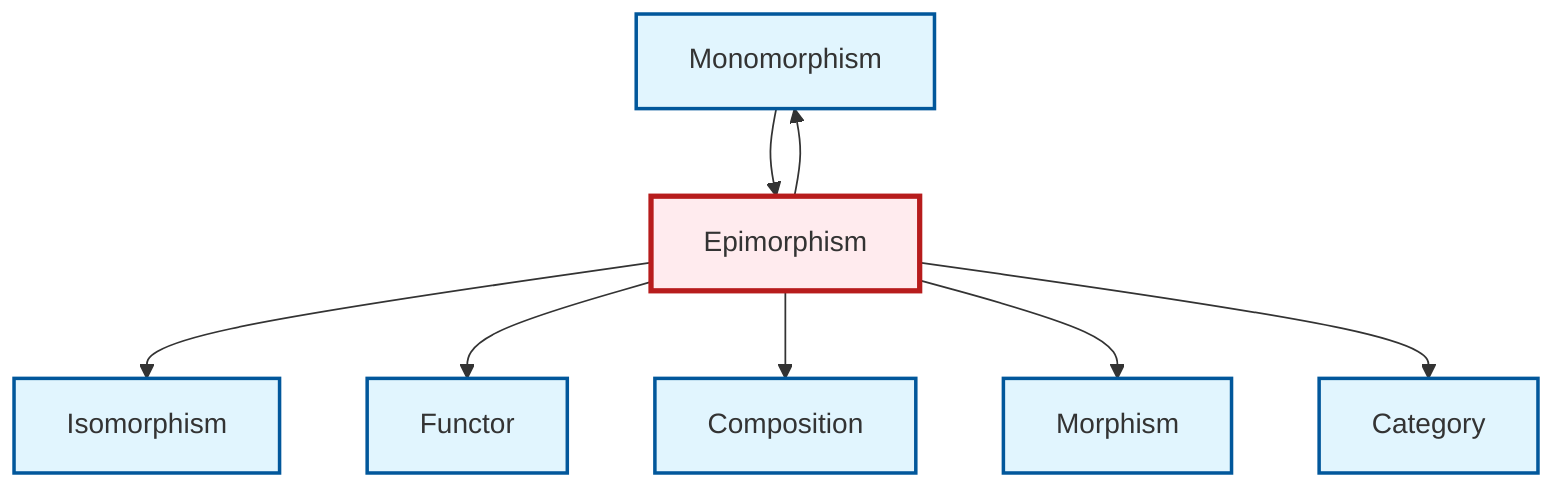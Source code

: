 graph TD
    classDef definition fill:#e1f5fe,stroke:#01579b,stroke-width:2px
    classDef theorem fill:#f3e5f5,stroke:#4a148c,stroke-width:2px
    classDef axiom fill:#fff3e0,stroke:#e65100,stroke-width:2px
    classDef example fill:#e8f5e9,stroke:#1b5e20,stroke-width:2px
    classDef current fill:#ffebee,stroke:#b71c1c,stroke-width:3px
    def-composition["Composition"]:::definition
    def-isomorphism["Isomorphism"]:::definition
    def-morphism["Morphism"]:::definition
    def-monomorphism["Monomorphism"]:::definition
    def-epimorphism["Epimorphism"]:::definition
    def-functor["Functor"]:::definition
    def-category["Category"]:::definition
    def-epimorphism --> def-isomorphism
    def-epimorphism --> def-monomorphism
    def-monomorphism --> def-epimorphism
    def-epimorphism --> def-functor
    def-epimorphism --> def-composition
    def-epimorphism --> def-morphism
    def-epimorphism --> def-category
    class def-epimorphism current